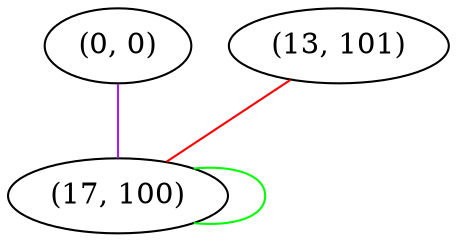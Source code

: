 graph "" {
"(0, 0)";
"(13, 101)";
"(17, 100)";
"(0, 0)" -- "(17, 100)"  [color=purple, key=0, weight=4];
"(13, 101)" -- "(17, 100)"  [color=red, key=0, weight=1];
"(17, 100)" -- "(17, 100)"  [color=green, key=0, weight=2];
}
